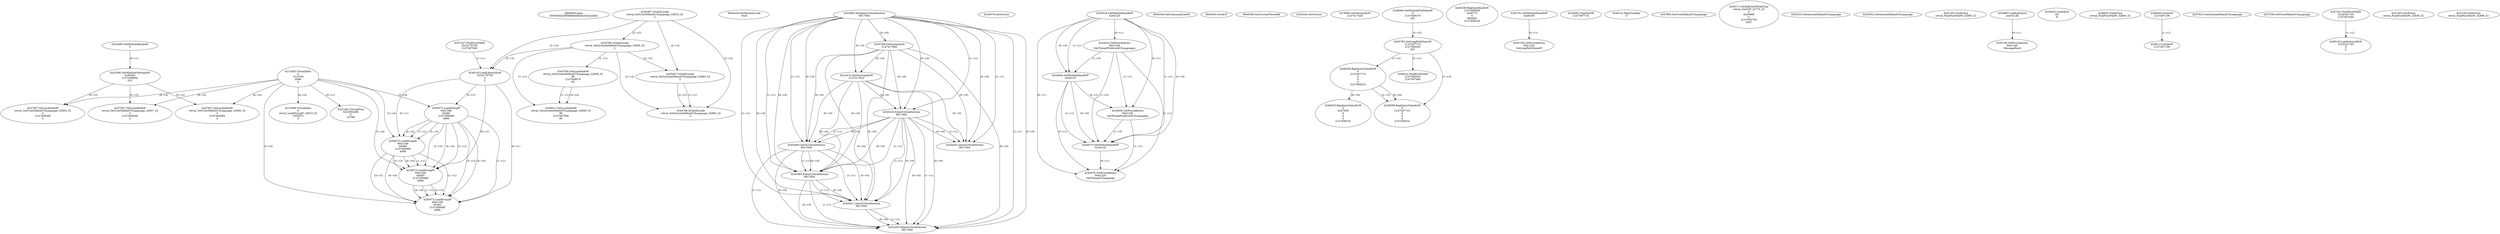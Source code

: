 // Global SCDG with merge call
digraph {
	0 [label="6850628.main
00050d42d5ff38d9eddbedc431dc283e"]
	1 [label="4254480.GetModuleHandleW
0"]
	2 [label="6844434.SetThreadLocale
1024"]
	3 [label="4243965.InitializeCriticalSection
6917004"]
	4 [label="4243979.GetVersion
"]
	5 [label="4244018.GetModuleHandleW
4244120"]
	6 [label="4244024.GetProcAddress
9441320
GetThreadPreferredUILanguages"]
	5 -> 6 [label="(0-->1)"]
	7 [label="4244044.GetModuleHandleW
4244120"]
	5 -> 7 [label="(1-->1)"]
	5 -> 7 [label="(0-->0)"]
	6 -> 7 [label="(1-->0)"]
	8 [label="4244050.GetProcAddress
9441320
SetThreadPreferredUILanguages"]
	5 -> 8 [label="(0-->1)"]
	6 -> 8 [label="(1-->1)"]
	7 -> 8 [label="(0-->1)"]
	9 [label="4244070.GetModuleHandleW
4244120"]
	5 -> 9 [label="(1-->1)"]
	7 -> 9 [label="(1-->1)"]
	5 -> 9 [label="(0-->0)"]
	6 -> 9 [label="(1-->0)"]
	7 -> 9 [label="(0-->0)"]
	8 -> 9 [label="(1-->0)"]
	10 [label="4244076.GetProcAddress
9441320
GetThreadUILanguage"]
	5 -> 10 [label="(0-->1)"]
	6 -> 10 [label="(1-->1)"]
	7 -> 10 [label="(0-->1)"]
	8 -> 10 [label="(1-->1)"]
	9 -> 10 [label="(0-->1)"]
	11 [label="4250188.GetSystemInfo
2147417660"]
	3 -> 11 [label="(0-->0)"]
	12 [label="6844540.GetCommandLineW
"]
	13 [label="4214413.GetStartupInfoW
2147417624"]
	3 -> 13 [label="(0-->0)"]
	11 -> 13 [label="(0-->0)"]
	14 [label="6844560.GetACP
"]
	15 [label="6844580.GetCurrentThreadId
"]
	16 [label="4250204.GetVersion
"]
	17 [label="4276690.GetVersionExW
2147417420"]
	18 [label="4243306.GetModuleFileNameW
4194304
2147408904
522"]
	1 -> 18 [label="(0-->1)"]
	19 [label="4248064.GetModuleFileNameW
0
2147408370
261"]
	20 [label="4215383.VirtualAlloc
0
1310704
4096
4"]
	21 [label="4246338.RegOpenKeyExW
2147483649
4246772
0
983065
2147408236"]
	22 [label="4245741.GetModuleHandleW
4246160"]
	23 [label="4245758.GetProcAddress
9441320
GetLongPathNameW"]
	22 -> 23 [label="(0-->1)"]
	24 [label="4245785.GetLongPathNameW
2147407710
2147406542
261"]
	19 -> 24 [label="(3-->3)"]
	25 [label="4245683.CharNextW
2147407716"]
	26 [label="4246556.RegQueryValueExW
0
2147407710
0
0
0
2147408232"]
	24 -> 26 [label="(1-->2)"]
	27 [label="4246635.RegQueryValueExW
0
4247000
0
0
0
2147408232"]
	26 -> 27 [label="(6-->6)"]
	28 [label="4246722.RegCloseKey
0"]
	29 [label="4247883.GetUserDefaultUILanguage
"]
	30 [label="4245418.EnterCriticalSection
6917004"]
	3 -> 30 [label="(1-->1)"]
	3 -> 30 [label="(0-->0)"]
	11 -> 30 [label="(0-->0)"]
	13 -> 30 [label="(0-->0)"]
	31 [label="4245469.LeaveCriticalSection
6917004"]
	3 -> 31 [label="(1-->1)"]
	30 -> 31 [label="(1-->1)"]
	3 -> 31 [label="(0-->0)"]
	11 -> 31 [label="(0-->0)"]
	13 -> 31 [label="(0-->0)"]
	30 -> 31 [label="(0-->0)"]
	32 [label="4245487.IsValidLocale
retval_GetUserDefaultUILanguage_32819_32
2"]
	33 [label="4250171.MultiByteToWideChar
retval_GetACP_32774_32
0
4243668
11
2147403704
2047"]
	34 [label="4245525.GetSystemDefaultUILanguage
"]
	35 [label="4245552.GetSystemDefaultUILanguage
"]
	36 [label="4244766.IsValidLocale
retval_GetSystemDefaultUILanguage_32859_32
2"]
	32 -> 36 [label="(2-->2)"]
	37 [label="4244794.GetLocaleInfoW
retval_GetSystemDefaultUILanguage_32859_32
89
2147408070
85"]
	36 -> 37 [label="(1-->1)"]
	38 [label="4244811.GetLocaleInfoW
retval_GetSystemDefaultUILanguage_32859_32
90
2147407900
85"]
	36 -> 38 [label="(1-->1)"]
	37 -> 38 [label="(1-->1)"]
	37 -> 38 [label="(4-->4)"]
	39 [label="4245580.EnterCriticalSection
6917004"]
	3 -> 39 [label="(1-->1)"]
	30 -> 39 [label="(1-->1)"]
	31 -> 39 [label="(1-->1)"]
	3 -> 39 [label="(0-->0)"]
	11 -> 39 [label="(0-->0)"]
	13 -> 39 [label="(0-->0)"]
	30 -> 39 [label="(0-->0)"]
	31 -> 39 [label="(0-->0)"]
	40 [label="4245621.LeaveCriticalSection
6917004"]
	3 -> 40 [label="(1-->1)"]
	30 -> 40 [label="(1-->1)"]
	31 -> 40 [label="(1-->1)"]
	39 -> 40 [label="(1-->1)"]
	3 -> 40 [label="(0-->0)"]
	11 -> 40 [label="(0-->0)"]
	13 -> 40 [label="(0-->0)"]
	30 -> 40 [label="(0-->0)"]
	31 -> 40 [label="(0-->0)"]
	39 -> 40 [label="(0-->0)"]
	41 [label="4247247.FindFirstFileW
3224179756
2147407640"]
	42 [label="4247263.FindClose
retval_FindFirstFileW_32895_32"]
	43 [label="4248145.LoadLibraryExW
3224179756
0
2"]
	41 -> 43 [label="(1-->1)"]
	32 -> 43 [label="(2-->3)"]
	36 -> 43 [label="(2-->3)"]
	44 [label="4250073.LoadStringW
9441348
65485
2147409468
4096"]
	43 -> 44 [label="(0-->1)"]
	20 -> 44 [label="(3-->4)"]
	45 [label="4250073.LoadStringW
9441348
65484
2147409468
4096"]
	43 -> 45 [label="(0-->1)"]
	44 -> 45 [label="(1-->1)"]
	44 -> 45 [label="(3-->3)"]
	20 -> 45 [label="(3-->4)"]
	44 -> 45 [label="(4-->4)"]
	46 [label="4250073.LoadStringW
9441348
65483
2147409468
4096"]
	43 -> 46 [label="(0-->1)"]
	44 -> 46 [label="(1-->1)"]
	45 -> 46 [label="(1-->1)"]
	44 -> 46 [label="(3-->3)"]
	45 -> 46 [label="(3-->3)"]
	20 -> 46 [label="(3-->4)"]
	44 -> 46 [label="(4-->4)"]
	45 -> 46 [label="(4-->4)"]
	47 [label="4254893.LoadLibraryA
user32.dll"]
	48 [label="4255003.LocalAlloc
64
8"]
	49 [label="4255148.GetProcAddress
9441340
MessageBoxA"]
	47 -> 49 [label="(0-->1)"]
	50 [label="4244205.DeleteCriticalSection
6917004"]
	3 -> 50 [label="(1-->1)"]
	30 -> 50 [label="(1-->1)"]
	31 -> 50 [label="(1-->1)"]
	39 -> 50 [label="(1-->1)"]
	40 -> 50 [label="(1-->1)"]
	3 -> 50 [label="(0-->0)"]
	11 -> 50 [label="(0-->0)"]
	13 -> 50 [label="(0-->0)"]
	30 -> 50 [label="(0-->0)"]
	31 -> 50 [label="(0-->0)"]
	39 -> 50 [label="(0-->0)"]
	40 -> 50 [label="(0-->0)"]
	51 [label="4221262.VirtualFree
3223060480
0
32768"]
	20 -> 51 [label="(0-->1)"]
	52 [label="4250073.LoadStringW
9441348
65482
2147409468
4096"]
	43 -> 52 [label="(0-->1)"]
	44 -> 52 [label="(1-->1)"]
	45 -> 52 [label="(1-->1)"]
	46 -> 52 [label="(1-->1)"]
	44 -> 52 [label="(3-->3)"]
	45 -> 52 [label="(3-->3)"]
	46 -> 52 [label="(3-->3)"]
	20 -> 52 [label="(3-->4)"]
	44 -> 52 [label="(4-->4)"]
	45 -> 52 [label="(4-->4)"]
	46 -> 52 [label="(4-->4)"]
	53 [label="4246014.FindFirstFileW
2147406542
2147407064"]
	24 -> 53 [label="(2-->1)"]
	54 [label="4246032.FindClose
retval_FindFirstFileW_32800_32"]
	55 [label="4246044.lstrlenW
2147407108"]
	56 [label="4246113.lstrlenW
2147407108"]
	55 -> 56 [label="(1-->1)"]
	57 [label="4246599.RegQueryValueExW
0
2147407710
0
0
0
2147408232"]
	24 -> 57 [label="(1-->2)"]
	26 -> 57 [label="(2-->2)"]
	26 -> 57 [label="(6-->6)"]
	58 [label="4245454.LeaveCriticalSection
6917004"]
	3 -> 58 [label="(1-->1)"]
	30 -> 58 [label="(1-->1)"]
	3 -> 58 [label="(0-->0)"]
	11 -> 58 [label="(0-->0)"]
	13 -> 58 [label="(0-->0)"]
	30 -> 58 [label="(0-->0)"]
	59 [label="4247923.GetSystemDefaultUILanguage
"]
	60 [label="4247558.GetUserDefaultUILanguage
"]
	61 [label="4247567.GetLocaleInfoW
retval_GetUserDefaultUILanguage_32837_32
3
2147408268
4"]
	18 -> 61 [label="(0-->2)"]
	20 -> 61 [label="(4-->4)"]
	62 [label="4247247.FindFirstFileW
3224341740
2147407640"]
	63 [label="4247263.FindClose
retval_FindFirstFileW_32839_32"]
	64 [label="4248145.LoadLibraryExW
3224341740
0
2"]
	62 -> 64 [label="(1-->1)"]
	65 [label="4247567.GetLocaleInfoW
retval_GetUserDefaultUILanguage_32890_32
3
2147408268
4"]
	18 -> 65 [label="(0-->2)"]
	20 -> 65 [label="(4-->4)"]
	66 [label="4247263.FindClose
retval_FindFirstFileW_32899_32"]
	67 [label="4245487.IsValidLocale
retval_GetSystemDefaultUILanguage_32883_32
2"]
	32 -> 67 [label="(2-->2)"]
	36 -> 67 [label="(2-->2)"]
	68 [label="4244766.IsValidLocale
retval_GetSystemDefaultUILanguage_32883_32
2"]
	67 -> 68 [label="(1-->1)"]
	32 -> 68 [label="(2-->2)"]
	36 -> 68 [label="(2-->2)"]
	67 -> 68 [label="(2-->2)"]
	69 [label="4247567.GetLocaleInfoW
retval_GetUserDefaultUILanguage_32892_32
3
2147408268
4"]
	18 -> 69 [label="(0-->2)"]
	20 -> 69 [label="(4-->4)"]
	70 [label="4215588.VirtualAlloc
0
retval_LoadStringW_32915_32
1052672
4"]
	20 -> 70 [label="(4-->4)"]
}
